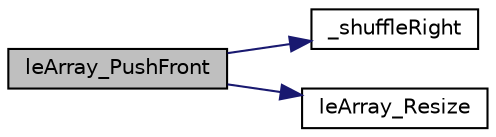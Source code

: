 digraph "leArray_PushFront"
{
 // LATEX_PDF_SIZE
  edge [fontname="Helvetica",fontsize="10",labelfontname="Helvetica",labelfontsize="10"];
  node [fontname="Helvetica",fontsize="10",shape=record];
  rankdir="LR";
  Node1 [label="leArray_PushFront",height=0.2,width=0.4,color="black", fillcolor="grey75", style="filled", fontcolor="black",tooltip=" "];
  Node1 -> Node2 [color="midnightblue",fontsize="10",style="solid",fontname="Helvetica"];
  Node2 [label="_shuffleRight",height=0.2,width=0.4,color="black", fillcolor="white", style="filled",URL="$legato__array_8c.html#a9fe67dde0d8721a571a3d6b90dc5b64e",tooltip=" "];
  Node1 -> Node3 [color="midnightblue",fontsize="10",style="solid",fontname="Helvetica"];
  Node3 [label="leArray_Resize",height=0.2,width=0.4,color="black", fillcolor="white", style="filled",URL="$legato__array_8c.html#a23f2235dc9dcc09605892c538f44d875",tooltip=" "];
}
